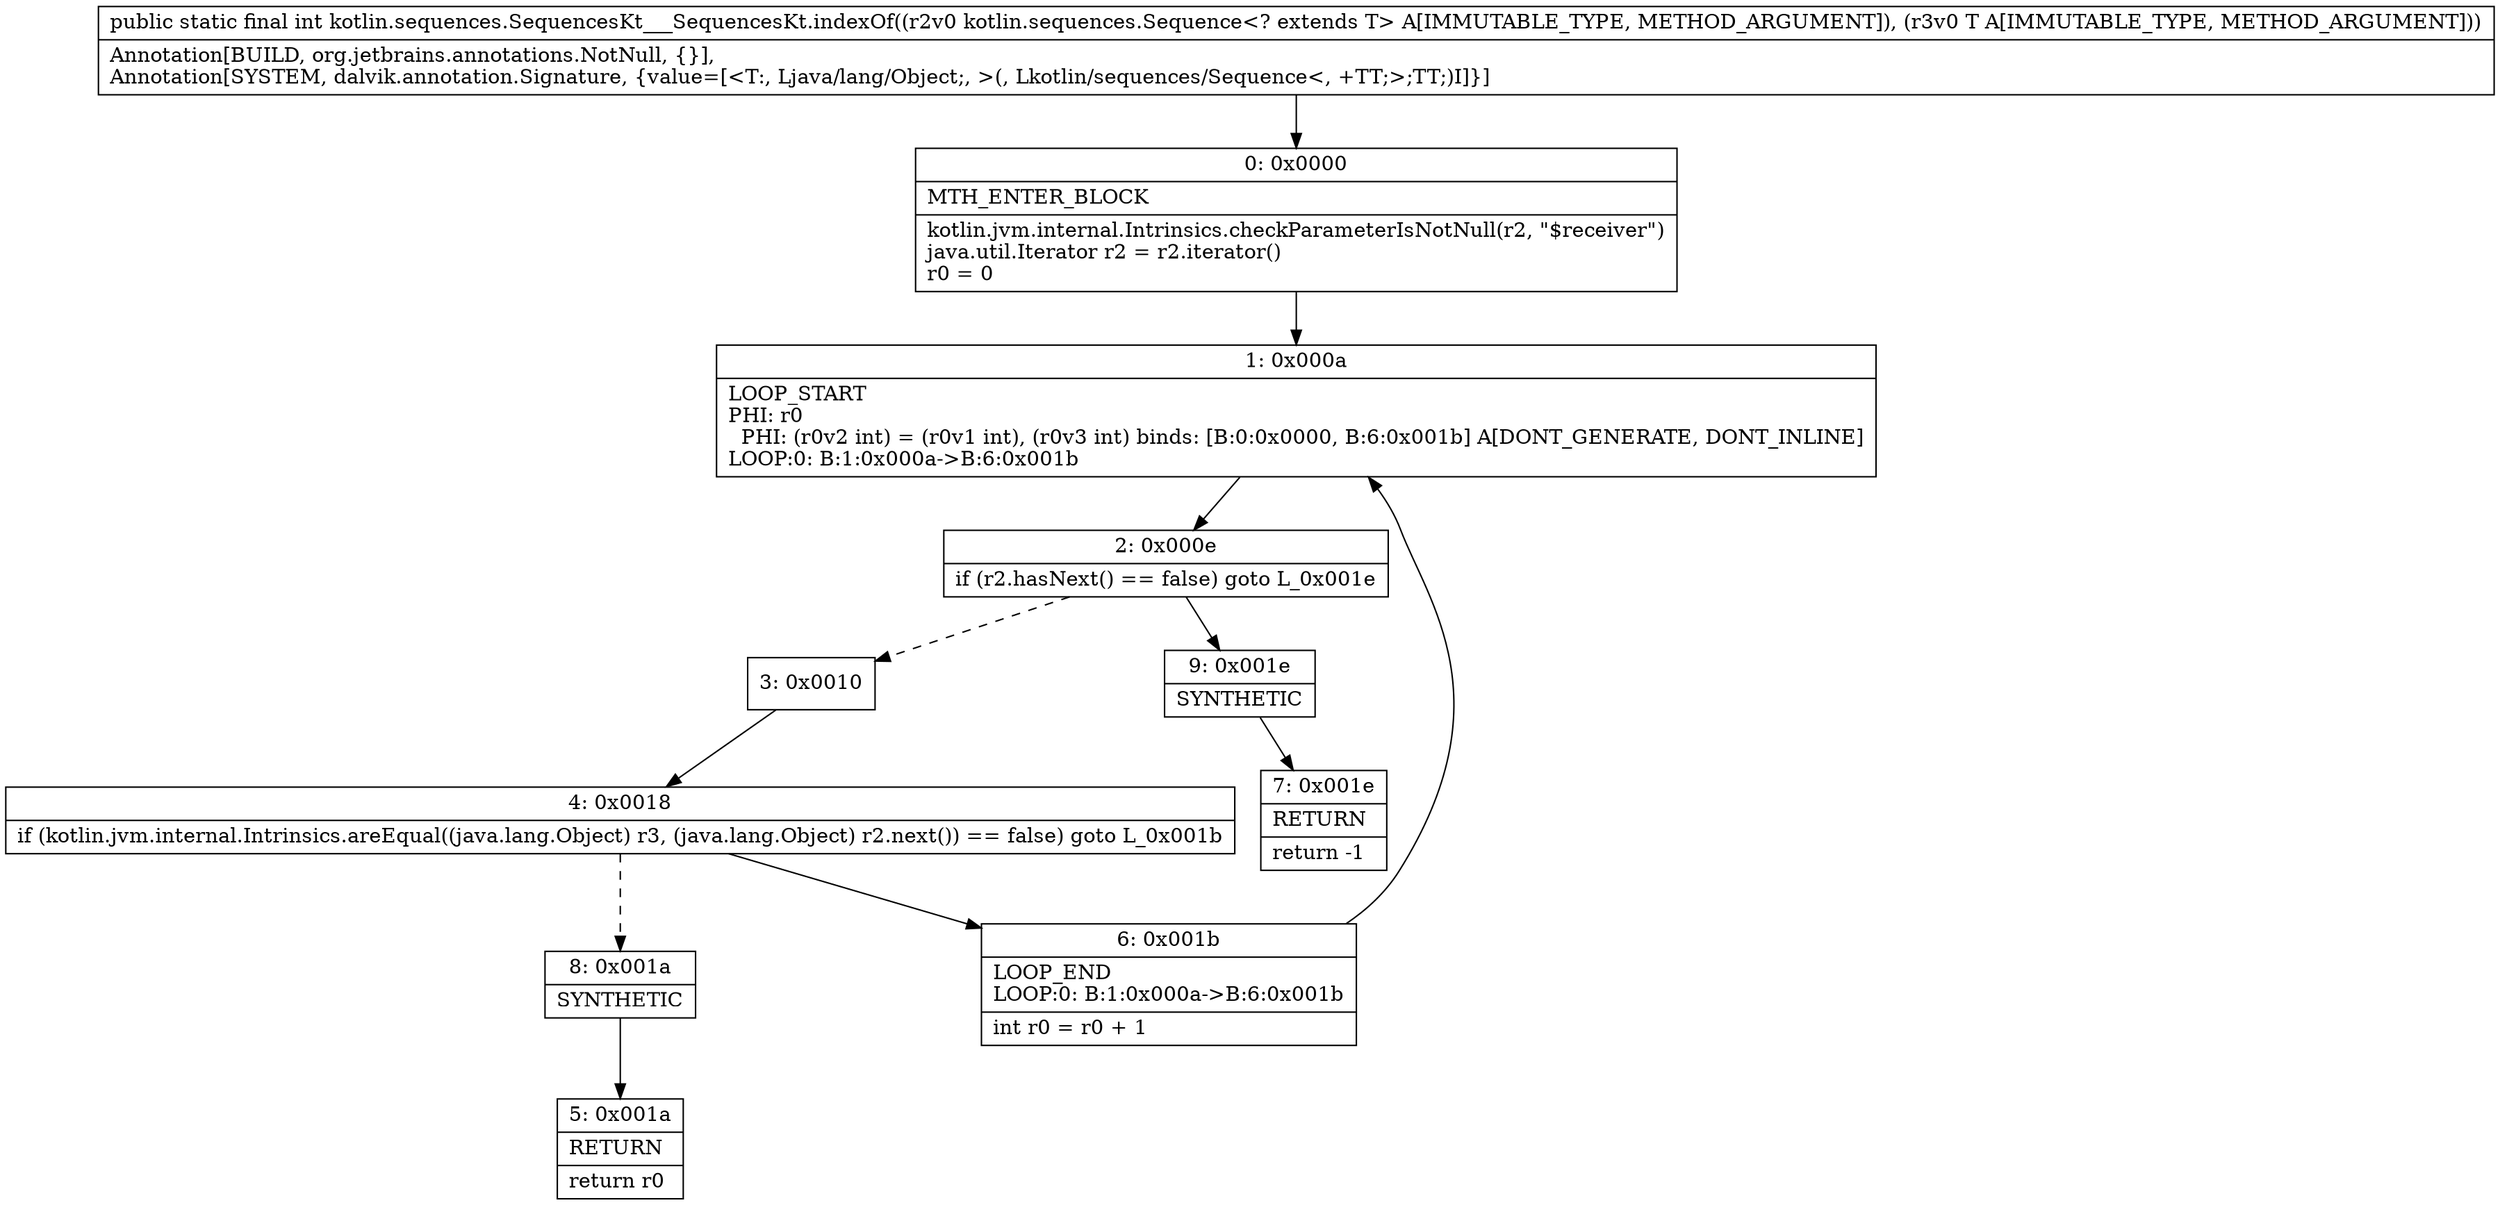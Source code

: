 digraph "CFG forkotlin.sequences.SequencesKt___SequencesKt.indexOf(Lkotlin\/sequences\/Sequence;Ljava\/lang\/Object;)I" {
Node_0 [shape=record,label="{0\:\ 0x0000|MTH_ENTER_BLOCK\l|kotlin.jvm.internal.Intrinsics.checkParameterIsNotNull(r2, \"$receiver\")\ljava.util.Iterator r2 = r2.iterator()\lr0 = 0\l}"];
Node_1 [shape=record,label="{1\:\ 0x000a|LOOP_START\lPHI: r0 \l  PHI: (r0v2 int) = (r0v1 int), (r0v3 int) binds: [B:0:0x0000, B:6:0x001b] A[DONT_GENERATE, DONT_INLINE]\lLOOP:0: B:1:0x000a\-\>B:6:0x001b\l}"];
Node_2 [shape=record,label="{2\:\ 0x000e|if (r2.hasNext() == false) goto L_0x001e\l}"];
Node_3 [shape=record,label="{3\:\ 0x0010}"];
Node_4 [shape=record,label="{4\:\ 0x0018|if (kotlin.jvm.internal.Intrinsics.areEqual((java.lang.Object) r3, (java.lang.Object) r2.next()) == false) goto L_0x001b\l}"];
Node_5 [shape=record,label="{5\:\ 0x001a|RETURN\l|return r0\l}"];
Node_6 [shape=record,label="{6\:\ 0x001b|LOOP_END\lLOOP:0: B:1:0x000a\-\>B:6:0x001b\l|int r0 = r0 + 1\l}"];
Node_7 [shape=record,label="{7\:\ 0x001e|RETURN\l|return \-1\l}"];
Node_8 [shape=record,label="{8\:\ 0x001a|SYNTHETIC\l}"];
Node_9 [shape=record,label="{9\:\ 0x001e|SYNTHETIC\l}"];
MethodNode[shape=record,label="{public static final int kotlin.sequences.SequencesKt___SequencesKt.indexOf((r2v0 kotlin.sequences.Sequence\<? extends T\> A[IMMUTABLE_TYPE, METHOD_ARGUMENT]), (r3v0 T A[IMMUTABLE_TYPE, METHOD_ARGUMENT]))  | Annotation[BUILD, org.jetbrains.annotations.NotNull, \{\}], \lAnnotation[SYSTEM, dalvik.annotation.Signature, \{value=[\<T:, Ljava\/lang\/Object;, \>(, Lkotlin\/sequences\/Sequence\<, +TT;\>;TT;)I]\}]\l}"];
MethodNode -> Node_0;
Node_0 -> Node_1;
Node_1 -> Node_2;
Node_2 -> Node_3[style=dashed];
Node_2 -> Node_9;
Node_3 -> Node_4;
Node_4 -> Node_6;
Node_4 -> Node_8[style=dashed];
Node_6 -> Node_1;
Node_8 -> Node_5;
Node_9 -> Node_7;
}

